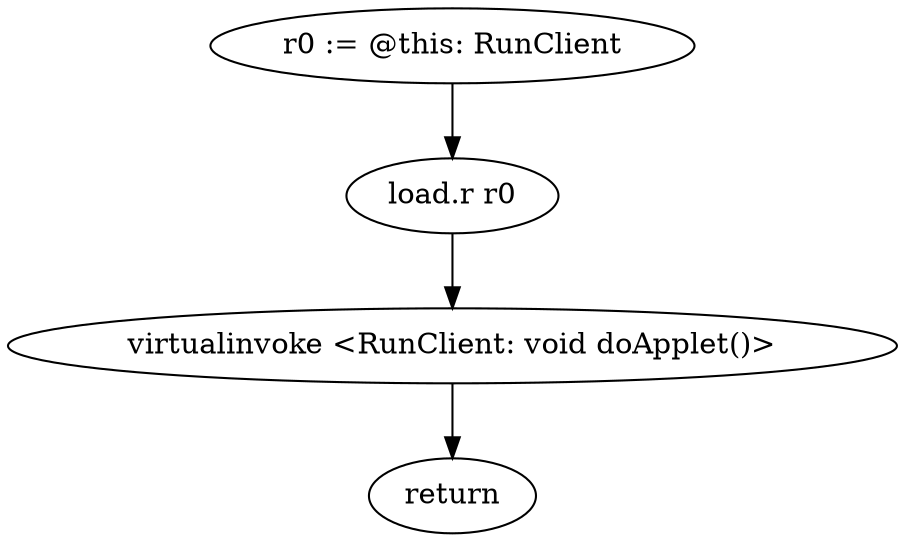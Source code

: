 digraph "" {
    "r0 := @this: RunClient"
    "load.r r0"
    "r0 := @this: RunClient"->"load.r r0";
    "virtualinvoke <RunClient: void doApplet()>"
    "load.r r0"->"virtualinvoke <RunClient: void doApplet()>";
    "return"
    "virtualinvoke <RunClient: void doApplet()>"->"return";
}
